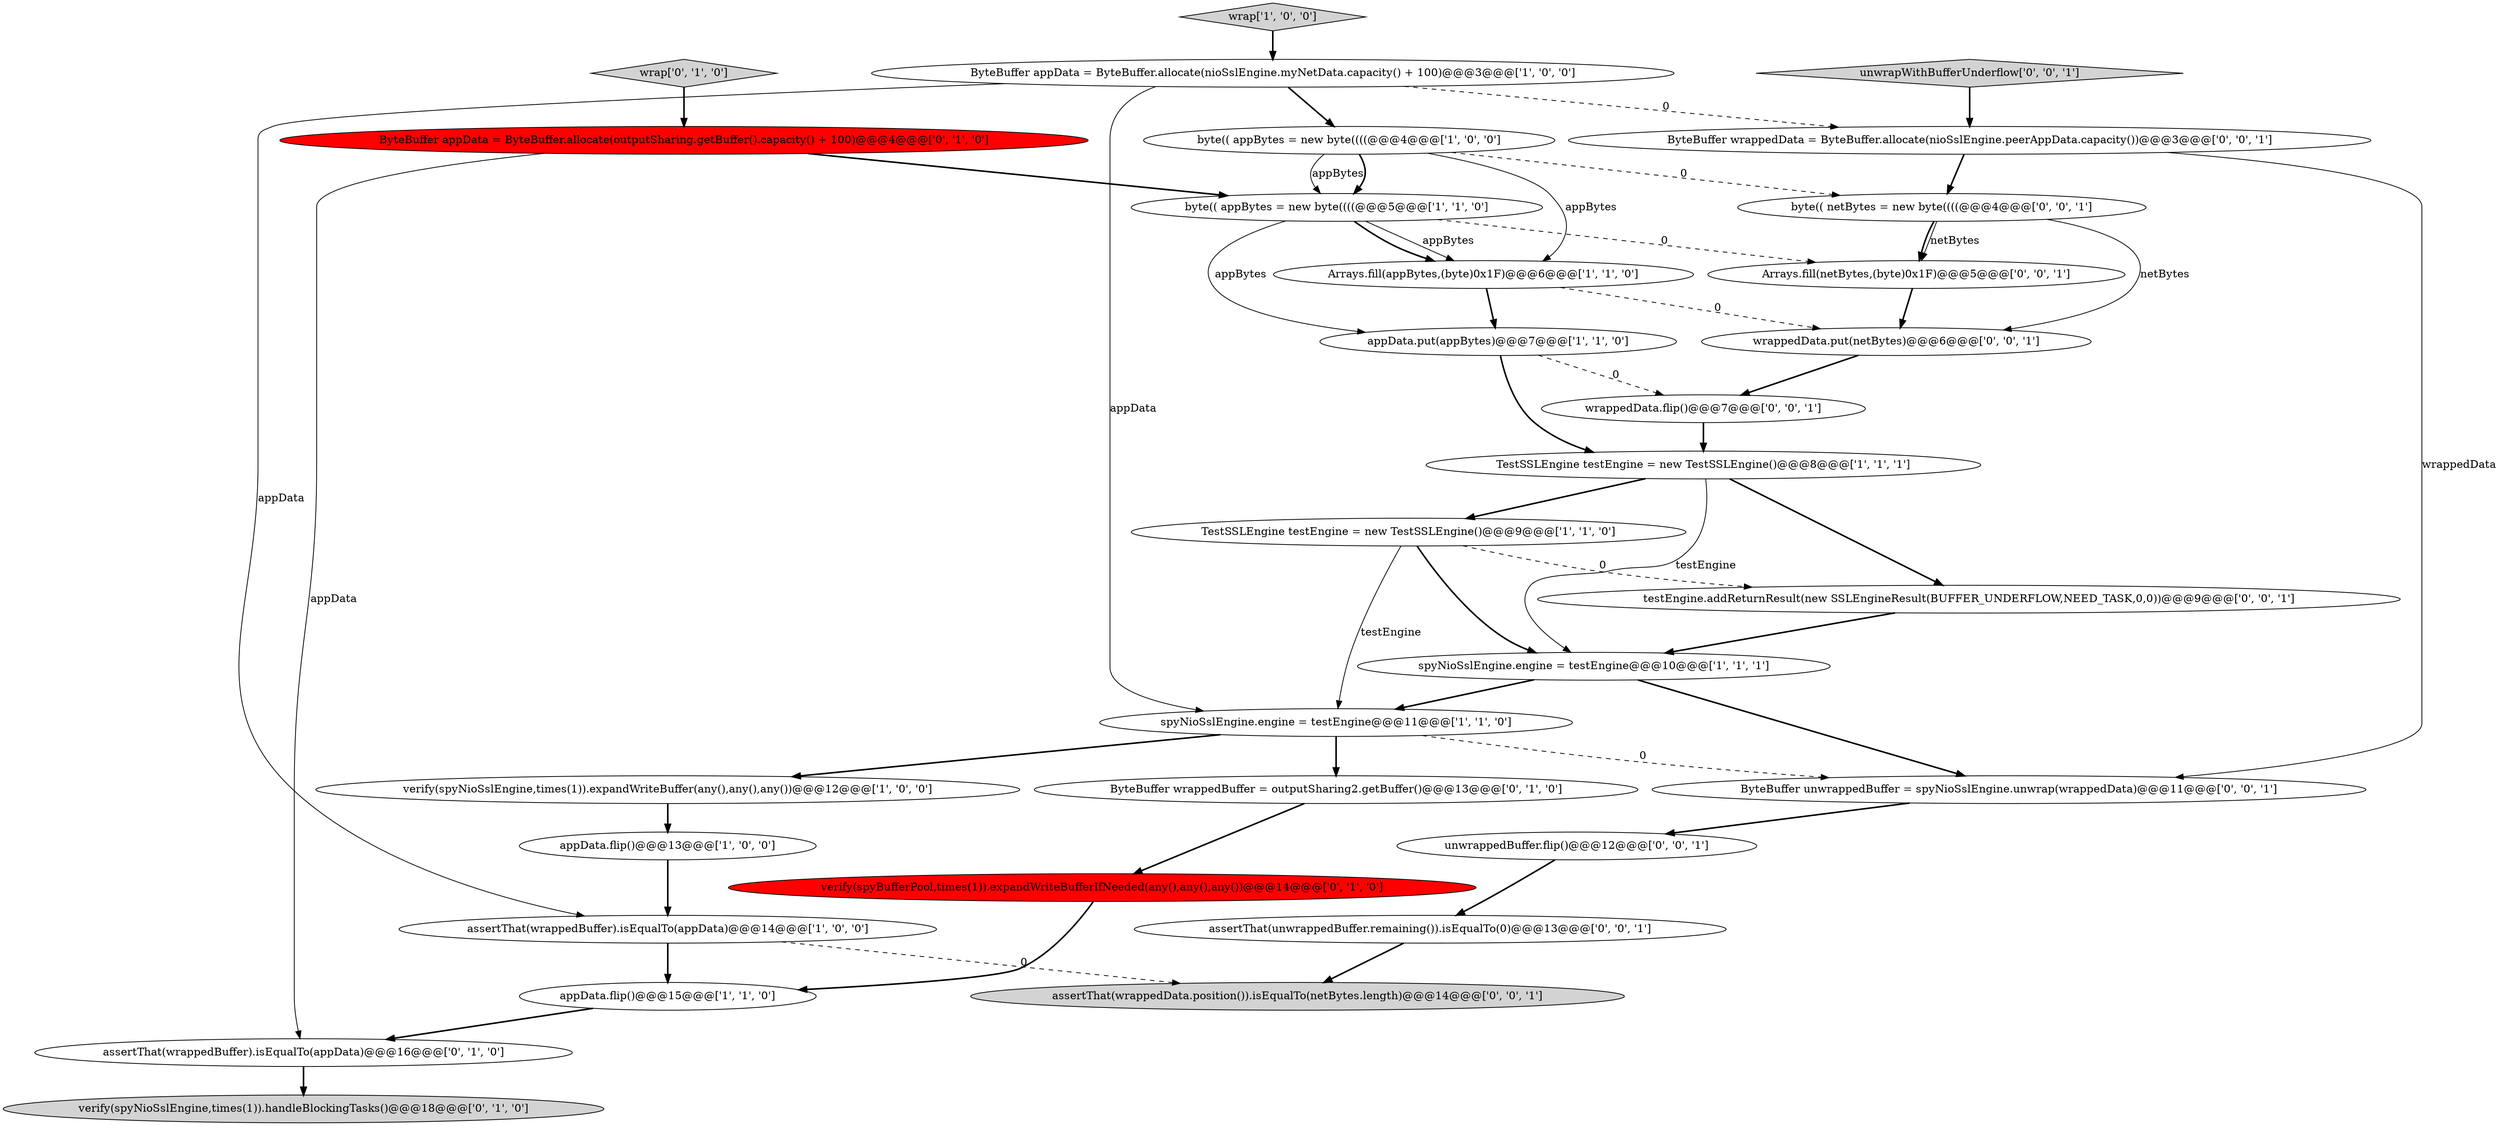 digraph {
4 [style = filled, label = "TestSSLEngine testEngine = new TestSSLEngine()@@@8@@@['1', '1', '1']", fillcolor = white, shape = ellipse image = "AAA0AAABBB1BBB"];
28 [style = filled, label = "wrappedData.flip()@@@7@@@['0', '0', '1']", fillcolor = white, shape = ellipse image = "AAA0AAABBB3BBB"];
14 [style = filled, label = "ByteBuffer wrappedBuffer = outputSharing2.getBuffer()@@@13@@@['0', '1', '0']", fillcolor = white, shape = ellipse image = "AAA0AAABBB2BBB"];
13 [style = filled, label = "assertThat(wrappedBuffer).isEqualTo(appData)@@@14@@@['1', '0', '0']", fillcolor = white, shape = ellipse image = "AAA0AAABBB1BBB"];
15 [style = filled, label = "ByteBuffer appData = ByteBuffer.allocate(outputSharing.getBuffer().capacity() + 100)@@@4@@@['0', '1', '0']", fillcolor = red, shape = ellipse image = "AAA1AAABBB2BBB"];
27 [style = filled, label = "ByteBuffer wrappedData = ByteBuffer.allocate(nioSslEngine.peerAppData.capacity())@@@3@@@['0', '0', '1']", fillcolor = white, shape = ellipse image = "AAA0AAABBB3BBB"];
26 [style = filled, label = "assertThat(wrappedData.position()).isEqualTo(netBytes.length)@@@14@@@['0', '0', '1']", fillcolor = lightgray, shape = ellipse image = "AAA0AAABBB3BBB"];
9 [style = filled, label = "appData.flip()@@@15@@@['1', '1', '0']", fillcolor = white, shape = ellipse image = "AAA0AAABBB1BBB"];
21 [style = filled, label = "byte(( netBytes = new byte((((@@@4@@@['0', '0', '1']", fillcolor = white, shape = ellipse image = "AAA0AAABBB3BBB"];
24 [style = filled, label = "wrappedData.put(netBytes)@@@6@@@['0', '0', '1']", fillcolor = white, shape = ellipse image = "AAA0AAABBB3BBB"];
8 [style = filled, label = "spyNioSslEngine.engine = testEngine@@@10@@@['1', '1', '1']", fillcolor = white, shape = ellipse image = "AAA0AAABBB1BBB"];
16 [style = filled, label = "wrap['0', '1', '0']", fillcolor = lightgray, shape = diamond image = "AAA0AAABBB2BBB"];
0 [style = filled, label = "appData.flip()@@@13@@@['1', '0', '0']", fillcolor = white, shape = ellipse image = "AAA0AAABBB1BBB"];
2 [style = filled, label = "ByteBuffer appData = ByteBuffer.allocate(nioSslEngine.myNetData.capacity() + 100)@@@3@@@['1', '0', '0']", fillcolor = white, shape = ellipse image = "AAA0AAABBB1BBB"];
23 [style = filled, label = "unwrapWithBufferUnderflow['0', '0', '1']", fillcolor = lightgray, shape = diamond image = "AAA0AAABBB3BBB"];
5 [style = filled, label = "appData.put(appBytes)@@@7@@@['1', '1', '0']", fillcolor = white, shape = ellipse image = "AAA0AAABBB1BBB"];
25 [style = filled, label = "testEngine.addReturnResult(new SSLEngineResult(BUFFER_UNDERFLOW,NEED_TASK,0,0))@@@9@@@['0', '0', '1']", fillcolor = white, shape = ellipse image = "AAA0AAABBB3BBB"];
22 [style = filled, label = "assertThat(unwrappedBuffer.remaining()).isEqualTo(0)@@@13@@@['0', '0', '1']", fillcolor = white, shape = ellipse image = "AAA0AAABBB3BBB"];
30 [style = filled, label = "unwrappedBuffer.flip()@@@12@@@['0', '0', '1']", fillcolor = white, shape = ellipse image = "AAA0AAABBB3BBB"];
12 [style = filled, label = "TestSSLEngine testEngine = new TestSSLEngine()@@@9@@@['1', '1', '0']", fillcolor = white, shape = ellipse image = "AAA0AAABBB1BBB"];
19 [style = filled, label = "verify(spyBufferPool,times(1)).expandWriteBufferIfNeeded(any(),any(),any())@@@14@@@['0', '1', '0']", fillcolor = red, shape = ellipse image = "AAA1AAABBB2BBB"];
10 [style = filled, label = "verify(spyNioSslEngine,times(1)).expandWriteBuffer(any(),any(),any())@@@12@@@['1', '0', '0']", fillcolor = white, shape = ellipse image = "AAA0AAABBB1BBB"];
7 [style = filled, label = "byte(( appBytes = new byte((((@@@4@@@['1', '0', '0']", fillcolor = white, shape = ellipse image = "AAA0AAABBB1BBB"];
29 [style = filled, label = "Arrays.fill(netBytes,(byte)0x1F)@@@5@@@['0', '0', '1']", fillcolor = white, shape = ellipse image = "AAA0AAABBB3BBB"];
17 [style = filled, label = "assertThat(wrappedBuffer).isEqualTo(appData)@@@16@@@['0', '1', '0']", fillcolor = white, shape = ellipse image = "AAA0AAABBB2BBB"];
1 [style = filled, label = "spyNioSslEngine.engine = testEngine@@@11@@@['1', '1', '0']", fillcolor = white, shape = ellipse image = "AAA0AAABBB1BBB"];
11 [style = filled, label = "wrap['1', '0', '0']", fillcolor = lightgray, shape = diamond image = "AAA0AAABBB1BBB"];
6 [style = filled, label = "Arrays.fill(appBytes,(byte)0x1F)@@@6@@@['1', '1', '0']", fillcolor = white, shape = ellipse image = "AAA0AAABBB1BBB"];
18 [style = filled, label = "verify(spyNioSslEngine,times(1)).handleBlockingTasks()@@@18@@@['0', '1', '0']", fillcolor = lightgray, shape = ellipse image = "AAA0AAABBB2BBB"];
3 [style = filled, label = "byte(( appBytes = new byte((((@@@5@@@['1', '1', '0']", fillcolor = white, shape = ellipse image = "AAA0AAABBB1BBB"];
20 [style = filled, label = "ByteBuffer unwrappedBuffer = spyNioSslEngine.unwrap(wrappedData)@@@11@@@['0', '0', '1']", fillcolor = white, shape = ellipse image = "AAA0AAABBB3BBB"];
3->6 [style = solid, label="appBytes"];
3->29 [style = dashed, label="0"];
22->26 [style = bold, label=""];
16->15 [style = bold, label=""];
24->28 [style = bold, label=""];
2->13 [style = solid, label="appData"];
30->22 [style = bold, label=""];
27->20 [style = solid, label="wrappedData"];
7->21 [style = dashed, label="0"];
0->13 [style = bold, label=""];
4->25 [style = bold, label=""];
23->27 [style = bold, label=""];
4->8 [style = solid, label="testEngine"];
21->24 [style = solid, label="netBytes"];
2->27 [style = dashed, label="0"];
7->3 [style = solid, label="appBytes"];
3->6 [style = bold, label=""];
14->19 [style = bold, label=""];
9->17 [style = bold, label=""];
12->1 [style = solid, label="testEngine"];
15->3 [style = bold, label=""];
13->26 [style = dashed, label="0"];
11->2 [style = bold, label=""];
7->3 [style = bold, label=""];
1->20 [style = dashed, label="0"];
8->1 [style = bold, label=""];
6->5 [style = bold, label=""];
21->29 [style = bold, label=""];
8->20 [style = bold, label=""];
5->28 [style = dashed, label="0"];
12->25 [style = dashed, label="0"];
19->9 [style = bold, label=""];
7->6 [style = solid, label="appBytes"];
12->8 [style = bold, label=""];
3->5 [style = solid, label="appBytes"];
6->24 [style = dashed, label="0"];
10->0 [style = bold, label=""];
5->4 [style = bold, label=""];
2->1 [style = solid, label="appData"];
21->29 [style = solid, label="netBytes"];
4->12 [style = bold, label=""];
1->14 [style = bold, label=""];
25->8 [style = bold, label=""];
13->9 [style = bold, label=""];
15->17 [style = solid, label="appData"];
2->7 [style = bold, label=""];
20->30 [style = bold, label=""];
29->24 [style = bold, label=""];
1->10 [style = bold, label=""];
27->21 [style = bold, label=""];
17->18 [style = bold, label=""];
28->4 [style = bold, label=""];
}
